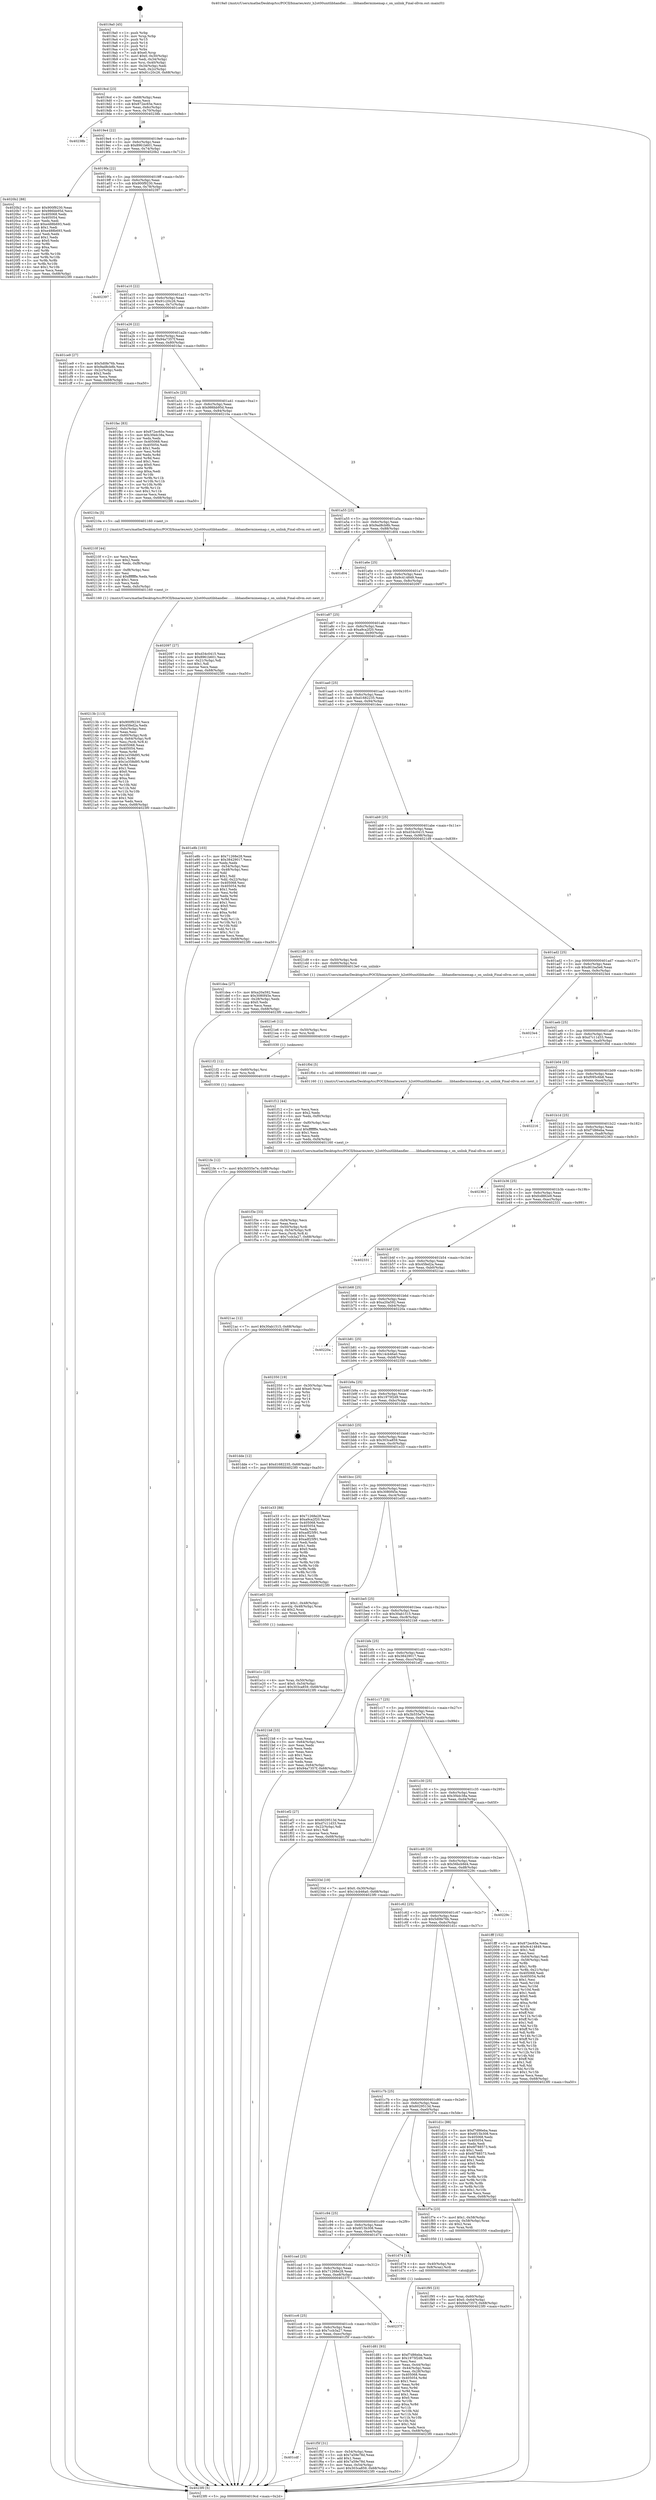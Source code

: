 digraph "0x4019a0" {
  label = "0x4019a0 (/mnt/c/Users/mathe/Desktop/tcc/POCII/binaries/extr_h2ot00unitlibhandler........libhandlermimemap.c_on_unlink_Final-ollvm.out::main(0))"
  labelloc = "t"
  node[shape=record]

  Entry [label="",width=0.3,height=0.3,shape=circle,fillcolor=black,style=filled]
  "0x4019cd" [label="{
     0x4019cd [23]\l
     | [instrs]\l
     &nbsp;&nbsp;0x4019cd \<+3\>: mov -0x68(%rbp),%eax\l
     &nbsp;&nbsp;0x4019d0 \<+2\>: mov %eax,%ecx\l
     &nbsp;&nbsp;0x4019d2 \<+6\>: sub $0x872ec65e,%ecx\l
     &nbsp;&nbsp;0x4019d8 \<+3\>: mov %eax,-0x6c(%rbp)\l
     &nbsp;&nbsp;0x4019db \<+3\>: mov %ecx,-0x70(%rbp)\l
     &nbsp;&nbsp;0x4019de \<+6\>: je 000000000040238b \<main+0x9eb\>\l
  }"]
  "0x40238b" [label="{
     0x40238b\l
  }", style=dashed]
  "0x4019e4" [label="{
     0x4019e4 [22]\l
     | [instrs]\l
     &nbsp;&nbsp;0x4019e4 \<+5\>: jmp 00000000004019e9 \<main+0x49\>\l
     &nbsp;&nbsp;0x4019e9 \<+3\>: mov -0x6c(%rbp),%eax\l
     &nbsp;&nbsp;0x4019ec \<+5\>: sub $0x8961b601,%eax\l
     &nbsp;&nbsp;0x4019f1 \<+3\>: mov %eax,-0x74(%rbp)\l
     &nbsp;&nbsp;0x4019f4 \<+6\>: je 00000000004020b2 \<main+0x712\>\l
  }"]
  Exit [label="",width=0.3,height=0.3,shape=circle,fillcolor=black,style=filled,peripheries=2]
  "0x4020b2" [label="{
     0x4020b2 [88]\l
     | [instrs]\l
     &nbsp;&nbsp;0x4020b2 \<+5\>: mov $0x900f9230,%eax\l
     &nbsp;&nbsp;0x4020b7 \<+5\>: mov $0x986bb95d,%ecx\l
     &nbsp;&nbsp;0x4020bc \<+7\>: mov 0x405068,%edx\l
     &nbsp;&nbsp;0x4020c3 \<+7\>: mov 0x405054,%esi\l
     &nbsp;&nbsp;0x4020ca \<+2\>: mov %edx,%edi\l
     &nbsp;&nbsp;0x4020cc \<+6\>: add $0xe488b693,%edi\l
     &nbsp;&nbsp;0x4020d2 \<+3\>: sub $0x1,%edi\l
     &nbsp;&nbsp;0x4020d5 \<+6\>: sub $0xe488b693,%edi\l
     &nbsp;&nbsp;0x4020db \<+3\>: imul %edi,%edx\l
     &nbsp;&nbsp;0x4020de \<+3\>: and $0x1,%edx\l
     &nbsp;&nbsp;0x4020e1 \<+3\>: cmp $0x0,%edx\l
     &nbsp;&nbsp;0x4020e4 \<+4\>: sete %r8b\l
     &nbsp;&nbsp;0x4020e8 \<+3\>: cmp $0xa,%esi\l
     &nbsp;&nbsp;0x4020eb \<+4\>: setl %r9b\l
     &nbsp;&nbsp;0x4020ef \<+3\>: mov %r8b,%r10b\l
     &nbsp;&nbsp;0x4020f2 \<+3\>: and %r9b,%r10b\l
     &nbsp;&nbsp;0x4020f5 \<+3\>: xor %r9b,%r8b\l
     &nbsp;&nbsp;0x4020f8 \<+3\>: or %r8b,%r10b\l
     &nbsp;&nbsp;0x4020fb \<+4\>: test $0x1,%r10b\l
     &nbsp;&nbsp;0x4020ff \<+3\>: cmovne %ecx,%eax\l
     &nbsp;&nbsp;0x402102 \<+3\>: mov %eax,-0x68(%rbp)\l
     &nbsp;&nbsp;0x402105 \<+5\>: jmp 00000000004023f0 \<main+0xa50\>\l
  }"]
  "0x4019fa" [label="{
     0x4019fa [22]\l
     | [instrs]\l
     &nbsp;&nbsp;0x4019fa \<+5\>: jmp 00000000004019ff \<main+0x5f\>\l
     &nbsp;&nbsp;0x4019ff \<+3\>: mov -0x6c(%rbp),%eax\l
     &nbsp;&nbsp;0x401a02 \<+5\>: sub $0x900f9230,%eax\l
     &nbsp;&nbsp;0x401a07 \<+3\>: mov %eax,-0x78(%rbp)\l
     &nbsp;&nbsp;0x401a0a \<+6\>: je 0000000000402397 \<main+0x9f7\>\l
  }"]
  "0x4021fe" [label="{
     0x4021fe [12]\l
     | [instrs]\l
     &nbsp;&nbsp;0x4021fe \<+7\>: movl $0x3b555e7e,-0x68(%rbp)\l
     &nbsp;&nbsp;0x402205 \<+5\>: jmp 00000000004023f0 \<main+0xa50\>\l
  }"]
  "0x402397" [label="{
     0x402397\l
  }", style=dashed]
  "0x401a10" [label="{
     0x401a10 [22]\l
     | [instrs]\l
     &nbsp;&nbsp;0x401a10 \<+5\>: jmp 0000000000401a15 \<main+0x75\>\l
     &nbsp;&nbsp;0x401a15 \<+3\>: mov -0x6c(%rbp),%eax\l
     &nbsp;&nbsp;0x401a18 \<+5\>: sub $0x91c20c26,%eax\l
     &nbsp;&nbsp;0x401a1d \<+3\>: mov %eax,-0x7c(%rbp)\l
     &nbsp;&nbsp;0x401a20 \<+6\>: je 0000000000401ce9 \<main+0x349\>\l
  }"]
  "0x4021f2" [label="{
     0x4021f2 [12]\l
     | [instrs]\l
     &nbsp;&nbsp;0x4021f2 \<+4\>: mov -0x60(%rbp),%rsi\l
     &nbsp;&nbsp;0x4021f6 \<+3\>: mov %rsi,%rdi\l
     &nbsp;&nbsp;0x4021f9 \<+5\>: call 0000000000401030 \<free@plt\>\l
     | [calls]\l
     &nbsp;&nbsp;0x401030 \{1\} (unknown)\l
  }"]
  "0x401ce9" [label="{
     0x401ce9 [27]\l
     | [instrs]\l
     &nbsp;&nbsp;0x401ce9 \<+5\>: mov $0x5d0fe76b,%eax\l
     &nbsp;&nbsp;0x401cee \<+5\>: mov $0x9ad8cb8b,%ecx\l
     &nbsp;&nbsp;0x401cf3 \<+3\>: mov -0x2c(%rbp),%edx\l
     &nbsp;&nbsp;0x401cf6 \<+3\>: cmp $0x2,%edx\l
     &nbsp;&nbsp;0x401cf9 \<+3\>: cmovne %ecx,%eax\l
     &nbsp;&nbsp;0x401cfc \<+3\>: mov %eax,-0x68(%rbp)\l
     &nbsp;&nbsp;0x401cff \<+5\>: jmp 00000000004023f0 \<main+0xa50\>\l
  }"]
  "0x401a26" [label="{
     0x401a26 [22]\l
     | [instrs]\l
     &nbsp;&nbsp;0x401a26 \<+5\>: jmp 0000000000401a2b \<main+0x8b\>\l
     &nbsp;&nbsp;0x401a2b \<+3\>: mov -0x6c(%rbp),%eax\l
     &nbsp;&nbsp;0x401a2e \<+5\>: sub $0x94a7357f,%eax\l
     &nbsp;&nbsp;0x401a33 \<+3\>: mov %eax,-0x80(%rbp)\l
     &nbsp;&nbsp;0x401a36 \<+6\>: je 0000000000401fac \<main+0x60c\>\l
  }"]
  "0x4023f0" [label="{
     0x4023f0 [5]\l
     | [instrs]\l
     &nbsp;&nbsp;0x4023f0 \<+5\>: jmp 00000000004019cd \<main+0x2d\>\l
  }"]
  "0x4019a0" [label="{
     0x4019a0 [45]\l
     | [instrs]\l
     &nbsp;&nbsp;0x4019a0 \<+1\>: push %rbp\l
     &nbsp;&nbsp;0x4019a1 \<+3\>: mov %rsp,%rbp\l
     &nbsp;&nbsp;0x4019a4 \<+2\>: push %r15\l
     &nbsp;&nbsp;0x4019a6 \<+2\>: push %r14\l
     &nbsp;&nbsp;0x4019a8 \<+2\>: push %r12\l
     &nbsp;&nbsp;0x4019aa \<+1\>: push %rbx\l
     &nbsp;&nbsp;0x4019ab \<+7\>: sub $0xe0,%rsp\l
     &nbsp;&nbsp;0x4019b2 \<+7\>: movl $0x0,-0x30(%rbp)\l
     &nbsp;&nbsp;0x4019b9 \<+3\>: mov %edi,-0x34(%rbp)\l
     &nbsp;&nbsp;0x4019bc \<+4\>: mov %rsi,-0x40(%rbp)\l
     &nbsp;&nbsp;0x4019c0 \<+3\>: mov -0x34(%rbp),%edi\l
     &nbsp;&nbsp;0x4019c3 \<+3\>: mov %edi,-0x2c(%rbp)\l
     &nbsp;&nbsp;0x4019c6 \<+7\>: movl $0x91c20c26,-0x68(%rbp)\l
  }"]
  "0x4021e6" [label="{
     0x4021e6 [12]\l
     | [instrs]\l
     &nbsp;&nbsp;0x4021e6 \<+4\>: mov -0x50(%rbp),%rsi\l
     &nbsp;&nbsp;0x4021ea \<+3\>: mov %rsi,%rdi\l
     &nbsp;&nbsp;0x4021ed \<+5\>: call 0000000000401030 \<free@plt\>\l
     | [calls]\l
     &nbsp;&nbsp;0x401030 \{1\} (unknown)\l
  }"]
  "0x401fac" [label="{
     0x401fac [83]\l
     | [instrs]\l
     &nbsp;&nbsp;0x401fac \<+5\>: mov $0x872ec65e,%eax\l
     &nbsp;&nbsp;0x401fb1 \<+5\>: mov $0x3f4dc38a,%ecx\l
     &nbsp;&nbsp;0x401fb6 \<+2\>: xor %edx,%edx\l
     &nbsp;&nbsp;0x401fb8 \<+7\>: mov 0x405068,%esi\l
     &nbsp;&nbsp;0x401fbf \<+7\>: mov 0x405054,%edi\l
     &nbsp;&nbsp;0x401fc6 \<+3\>: sub $0x1,%edx\l
     &nbsp;&nbsp;0x401fc9 \<+3\>: mov %esi,%r8d\l
     &nbsp;&nbsp;0x401fcc \<+3\>: add %edx,%r8d\l
     &nbsp;&nbsp;0x401fcf \<+4\>: imul %r8d,%esi\l
     &nbsp;&nbsp;0x401fd3 \<+3\>: and $0x1,%esi\l
     &nbsp;&nbsp;0x401fd6 \<+3\>: cmp $0x0,%esi\l
     &nbsp;&nbsp;0x401fd9 \<+4\>: sete %r9b\l
     &nbsp;&nbsp;0x401fdd \<+3\>: cmp $0xa,%edi\l
     &nbsp;&nbsp;0x401fe0 \<+4\>: setl %r10b\l
     &nbsp;&nbsp;0x401fe4 \<+3\>: mov %r9b,%r11b\l
     &nbsp;&nbsp;0x401fe7 \<+3\>: and %r10b,%r11b\l
     &nbsp;&nbsp;0x401fea \<+3\>: xor %r10b,%r9b\l
     &nbsp;&nbsp;0x401fed \<+3\>: or %r9b,%r11b\l
     &nbsp;&nbsp;0x401ff0 \<+4\>: test $0x1,%r11b\l
     &nbsp;&nbsp;0x401ff4 \<+3\>: cmovne %ecx,%eax\l
     &nbsp;&nbsp;0x401ff7 \<+3\>: mov %eax,-0x68(%rbp)\l
     &nbsp;&nbsp;0x401ffa \<+5\>: jmp 00000000004023f0 \<main+0xa50\>\l
  }"]
  "0x401a3c" [label="{
     0x401a3c [25]\l
     | [instrs]\l
     &nbsp;&nbsp;0x401a3c \<+5\>: jmp 0000000000401a41 \<main+0xa1\>\l
     &nbsp;&nbsp;0x401a41 \<+3\>: mov -0x6c(%rbp),%eax\l
     &nbsp;&nbsp;0x401a44 \<+5\>: sub $0x986bb95d,%eax\l
     &nbsp;&nbsp;0x401a49 \<+6\>: mov %eax,-0x84(%rbp)\l
     &nbsp;&nbsp;0x401a4f \<+6\>: je 000000000040210a \<main+0x76a\>\l
  }"]
  "0x40213b" [label="{
     0x40213b [113]\l
     | [instrs]\l
     &nbsp;&nbsp;0x40213b \<+5\>: mov $0x900f9230,%ecx\l
     &nbsp;&nbsp;0x402140 \<+5\>: mov $0x45fed2a,%edx\l
     &nbsp;&nbsp;0x402145 \<+6\>: mov -0xfc(%rbp),%esi\l
     &nbsp;&nbsp;0x40214b \<+3\>: imul %eax,%esi\l
     &nbsp;&nbsp;0x40214e \<+4\>: mov -0x60(%rbp),%rdi\l
     &nbsp;&nbsp;0x402152 \<+4\>: movslq -0x64(%rbp),%r8\l
     &nbsp;&nbsp;0x402156 \<+4\>: mov %esi,(%rdi,%r8,4)\l
     &nbsp;&nbsp;0x40215a \<+7\>: mov 0x405068,%eax\l
     &nbsp;&nbsp;0x402161 \<+7\>: mov 0x405054,%esi\l
     &nbsp;&nbsp;0x402168 \<+3\>: mov %eax,%r9d\l
     &nbsp;&nbsp;0x40216b \<+7\>: add $0x1e358d95,%r9d\l
     &nbsp;&nbsp;0x402172 \<+4\>: sub $0x1,%r9d\l
     &nbsp;&nbsp;0x402176 \<+7\>: sub $0x1e358d95,%r9d\l
     &nbsp;&nbsp;0x40217d \<+4\>: imul %r9d,%eax\l
     &nbsp;&nbsp;0x402181 \<+3\>: and $0x1,%eax\l
     &nbsp;&nbsp;0x402184 \<+3\>: cmp $0x0,%eax\l
     &nbsp;&nbsp;0x402187 \<+4\>: sete %r10b\l
     &nbsp;&nbsp;0x40218b \<+3\>: cmp $0xa,%esi\l
     &nbsp;&nbsp;0x40218e \<+4\>: setl %r11b\l
     &nbsp;&nbsp;0x402192 \<+3\>: mov %r10b,%bl\l
     &nbsp;&nbsp;0x402195 \<+3\>: and %r11b,%bl\l
     &nbsp;&nbsp;0x402198 \<+3\>: xor %r11b,%r10b\l
     &nbsp;&nbsp;0x40219b \<+3\>: or %r10b,%bl\l
     &nbsp;&nbsp;0x40219e \<+3\>: test $0x1,%bl\l
     &nbsp;&nbsp;0x4021a1 \<+3\>: cmovne %edx,%ecx\l
     &nbsp;&nbsp;0x4021a4 \<+3\>: mov %ecx,-0x68(%rbp)\l
     &nbsp;&nbsp;0x4021a7 \<+5\>: jmp 00000000004023f0 \<main+0xa50\>\l
  }"]
  "0x40210a" [label="{
     0x40210a [5]\l
     | [instrs]\l
     &nbsp;&nbsp;0x40210a \<+5\>: call 0000000000401160 \<next_i\>\l
     | [calls]\l
     &nbsp;&nbsp;0x401160 \{1\} (/mnt/c/Users/mathe/Desktop/tcc/POCII/binaries/extr_h2ot00unitlibhandler........libhandlermimemap.c_on_unlink_Final-ollvm.out::next_i)\l
  }"]
  "0x401a55" [label="{
     0x401a55 [25]\l
     | [instrs]\l
     &nbsp;&nbsp;0x401a55 \<+5\>: jmp 0000000000401a5a \<main+0xba\>\l
     &nbsp;&nbsp;0x401a5a \<+3\>: mov -0x6c(%rbp),%eax\l
     &nbsp;&nbsp;0x401a5d \<+5\>: sub $0x9ad8cb8b,%eax\l
     &nbsp;&nbsp;0x401a62 \<+6\>: mov %eax,-0x88(%rbp)\l
     &nbsp;&nbsp;0x401a68 \<+6\>: je 0000000000401d04 \<main+0x364\>\l
  }"]
  "0x40210f" [label="{
     0x40210f [44]\l
     | [instrs]\l
     &nbsp;&nbsp;0x40210f \<+2\>: xor %ecx,%ecx\l
     &nbsp;&nbsp;0x402111 \<+5\>: mov $0x2,%edx\l
     &nbsp;&nbsp;0x402116 \<+6\>: mov %edx,-0xf8(%rbp)\l
     &nbsp;&nbsp;0x40211c \<+1\>: cltd\l
     &nbsp;&nbsp;0x40211d \<+6\>: mov -0xf8(%rbp),%esi\l
     &nbsp;&nbsp;0x402123 \<+2\>: idiv %esi\l
     &nbsp;&nbsp;0x402125 \<+6\>: imul $0xfffffffe,%edx,%edx\l
     &nbsp;&nbsp;0x40212b \<+3\>: sub $0x1,%ecx\l
     &nbsp;&nbsp;0x40212e \<+2\>: sub %ecx,%edx\l
     &nbsp;&nbsp;0x402130 \<+6\>: mov %edx,-0xfc(%rbp)\l
     &nbsp;&nbsp;0x402136 \<+5\>: call 0000000000401160 \<next_i\>\l
     | [calls]\l
     &nbsp;&nbsp;0x401160 \{1\} (/mnt/c/Users/mathe/Desktop/tcc/POCII/binaries/extr_h2ot00unitlibhandler........libhandlermimemap.c_on_unlink_Final-ollvm.out::next_i)\l
  }"]
  "0x401d04" [label="{
     0x401d04\l
  }", style=dashed]
  "0x401a6e" [label="{
     0x401a6e [25]\l
     | [instrs]\l
     &nbsp;&nbsp;0x401a6e \<+5\>: jmp 0000000000401a73 \<main+0xd3\>\l
     &nbsp;&nbsp;0x401a73 \<+3\>: mov -0x6c(%rbp),%eax\l
     &nbsp;&nbsp;0x401a76 \<+5\>: sub $0x9c414849,%eax\l
     &nbsp;&nbsp;0x401a7b \<+6\>: mov %eax,-0x8c(%rbp)\l
     &nbsp;&nbsp;0x401a81 \<+6\>: je 0000000000402097 \<main+0x6f7\>\l
  }"]
  "0x401f95" [label="{
     0x401f95 [23]\l
     | [instrs]\l
     &nbsp;&nbsp;0x401f95 \<+4\>: mov %rax,-0x60(%rbp)\l
     &nbsp;&nbsp;0x401f99 \<+7\>: movl $0x0,-0x64(%rbp)\l
     &nbsp;&nbsp;0x401fa0 \<+7\>: movl $0x94a7357f,-0x68(%rbp)\l
     &nbsp;&nbsp;0x401fa7 \<+5\>: jmp 00000000004023f0 \<main+0xa50\>\l
  }"]
  "0x402097" [label="{
     0x402097 [27]\l
     | [instrs]\l
     &nbsp;&nbsp;0x402097 \<+5\>: mov $0xd34c0415,%eax\l
     &nbsp;&nbsp;0x40209c \<+5\>: mov $0x8961b601,%ecx\l
     &nbsp;&nbsp;0x4020a1 \<+3\>: mov -0x21(%rbp),%dl\l
     &nbsp;&nbsp;0x4020a4 \<+3\>: test $0x1,%dl\l
     &nbsp;&nbsp;0x4020a7 \<+3\>: cmovne %ecx,%eax\l
     &nbsp;&nbsp;0x4020aa \<+3\>: mov %eax,-0x68(%rbp)\l
     &nbsp;&nbsp;0x4020ad \<+5\>: jmp 00000000004023f0 \<main+0xa50\>\l
  }"]
  "0x401a87" [label="{
     0x401a87 [25]\l
     | [instrs]\l
     &nbsp;&nbsp;0x401a87 \<+5\>: jmp 0000000000401a8c \<main+0xec\>\l
     &nbsp;&nbsp;0x401a8c \<+3\>: mov -0x6c(%rbp),%eax\l
     &nbsp;&nbsp;0x401a8f \<+5\>: sub $0xa9ca2f20,%eax\l
     &nbsp;&nbsp;0x401a94 \<+6\>: mov %eax,-0x90(%rbp)\l
     &nbsp;&nbsp;0x401a9a \<+6\>: je 0000000000401e8b \<main+0x4eb\>\l
  }"]
  "0x401cdf" [label="{
     0x401cdf\l
  }", style=dashed]
  "0x401e8b" [label="{
     0x401e8b [103]\l
     | [instrs]\l
     &nbsp;&nbsp;0x401e8b \<+5\>: mov $0x71268e28,%eax\l
     &nbsp;&nbsp;0x401e90 \<+5\>: mov $0x38429017,%ecx\l
     &nbsp;&nbsp;0x401e95 \<+2\>: xor %edx,%edx\l
     &nbsp;&nbsp;0x401e97 \<+3\>: mov -0x54(%rbp),%esi\l
     &nbsp;&nbsp;0x401e9a \<+3\>: cmp -0x48(%rbp),%esi\l
     &nbsp;&nbsp;0x401e9d \<+4\>: setl %dil\l
     &nbsp;&nbsp;0x401ea1 \<+4\>: and $0x1,%dil\l
     &nbsp;&nbsp;0x401ea5 \<+4\>: mov %dil,-0x22(%rbp)\l
     &nbsp;&nbsp;0x401ea9 \<+7\>: mov 0x405068,%esi\l
     &nbsp;&nbsp;0x401eb0 \<+8\>: mov 0x405054,%r8d\l
     &nbsp;&nbsp;0x401eb8 \<+3\>: sub $0x1,%edx\l
     &nbsp;&nbsp;0x401ebb \<+3\>: mov %esi,%r9d\l
     &nbsp;&nbsp;0x401ebe \<+3\>: add %edx,%r9d\l
     &nbsp;&nbsp;0x401ec1 \<+4\>: imul %r9d,%esi\l
     &nbsp;&nbsp;0x401ec5 \<+3\>: and $0x1,%esi\l
     &nbsp;&nbsp;0x401ec8 \<+3\>: cmp $0x0,%esi\l
     &nbsp;&nbsp;0x401ecb \<+4\>: sete %dil\l
     &nbsp;&nbsp;0x401ecf \<+4\>: cmp $0xa,%r8d\l
     &nbsp;&nbsp;0x401ed3 \<+4\>: setl %r10b\l
     &nbsp;&nbsp;0x401ed7 \<+3\>: mov %dil,%r11b\l
     &nbsp;&nbsp;0x401eda \<+3\>: and %r10b,%r11b\l
     &nbsp;&nbsp;0x401edd \<+3\>: xor %r10b,%dil\l
     &nbsp;&nbsp;0x401ee0 \<+3\>: or %dil,%r11b\l
     &nbsp;&nbsp;0x401ee3 \<+4\>: test $0x1,%r11b\l
     &nbsp;&nbsp;0x401ee7 \<+3\>: cmovne %ecx,%eax\l
     &nbsp;&nbsp;0x401eea \<+3\>: mov %eax,-0x68(%rbp)\l
     &nbsp;&nbsp;0x401eed \<+5\>: jmp 00000000004023f0 \<main+0xa50\>\l
  }"]
  "0x401aa0" [label="{
     0x401aa0 [25]\l
     | [instrs]\l
     &nbsp;&nbsp;0x401aa0 \<+5\>: jmp 0000000000401aa5 \<main+0x105\>\l
     &nbsp;&nbsp;0x401aa5 \<+3\>: mov -0x6c(%rbp),%eax\l
     &nbsp;&nbsp;0x401aa8 \<+5\>: sub $0xd1682235,%eax\l
     &nbsp;&nbsp;0x401aad \<+6\>: mov %eax,-0x94(%rbp)\l
     &nbsp;&nbsp;0x401ab3 \<+6\>: je 0000000000401dea \<main+0x44a\>\l
  }"]
  "0x401f5f" [label="{
     0x401f5f [31]\l
     | [instrs]\l
     &nbsp;&nbsp;0x401f5f \<+3\>: mov -0x54(%rbp),%eax\l
     &nbsp;&nbsp;0x401f62 \<+5\>: sub $0x7a59e78d,%eax\l
     &nbsp;&nbsp;0x401f67 \<+3\>: add $0x1,%eax\l
     &nbsp;&nbsp;0x401f6a \<+5\>: add $0x7a59e78d,%eax\l
     &nbsp;&nbsp;0x401f6f \<+3\>: mov %eax,-0x54(%rbp)\l
     &nbsp;&nbsp;0x401f72 \<+7\>: movl $0x303ca859,-0x68(%rbp)\l
     &nbsp;&nbsp;0x401f79 \<+5\>: jmp 00000000004023f0 \<main+0xa50\>\l
  }"]
  "0x401dea" [label="{
     0x401dea [27]\l
     | [instrs]\l
     &nbsp;&nbsp;0x401dea \<+5\>: mov $0xa20a592,%eax\l
     &nbsp;&nbsp;0x401def \<+5\>: mov $0x3080f45e,%ecx\l
     &nbsp;&nbsp;0x401df4 \<+3\>: mov -0x28(%rbp),%edx\l
     &nbsp;&nbsp;0x401df7 \<+3\>: cmp $0x0,%edx\l
     &nbsp;&nbsp;0x401dfa \<+3\>: cmove %ecx,%eax\l
     &nbsp;&nbsp;0x401dfd \<+3\>: mov %eax,-0x68(%rbp)\l
     &nbsp;&nbsp;0x401e00 \<+5\>: jmp 00000000004023f0 \<main+0xa50\>\l
  }"]
  "0x401ab9" [label="{
     0x401ab9 [25]\l
     | [instrs]\l
     &nbsp;&nbsp;0x401ab9 \<+5\>: jmp 0000000000401abe \<main+0x11e\>\l
     &nbsp;&nbsp;0x401abe \<+3\>: mov -0x6c(%rbp),%eax\l
     &nbsp;&nbsp;0x401ac1 \<+5\>: sub $0xd34c0415,%eax\l
     &nbsp;&nbsp;0x401ac6 \<+6\>: mov %eax,-0x98(%rbp)\l
     &nbsp;&nbsp;0x401acc \<+6\>: je 00000000004021d9 \<main+0x839\>\l
  }"]
  "0x401cc6" [label="{
     0x401cc6 [25]\l
     | [instrs]\l
     &nbsp;&nbsp;0x401cc6 \<+5\>: jmp 0000000000401ccb \<main+0x32b\>\l
     &nbsp;&nbsp;0x401ccb \<+3\>: mov -0x6c(%rbp),%eax\l
     &nbsp;&nbsp;0x401cce \<+5\>: sub $0x7ccb3a27,%eax\l
     &nbsp;&nbsp;0x401cd3 \<+6\>: mov %eax,-0xec(%rbp)\l
     &nbsp;&nbsp;0x401cd9 \<+6\>: je 0000000000401f5f \<main+0x5bf\>\l
  }"]
  "0x4021d9" [label="{
     0x4021d9 [13]\l
     | [instrs]\l
     &nbsp;&nbsp;0x4021d9 \<+4\>: mov -0x50(%rbp),%rdi\l
     &nbsp;&nbsp;0x4021dd \<+4\>: mov -0x60(%rbp),%rsi\l
     &nbsp;&nbsp;0x4021e1 \<+5\>: call 00000000004013e0 \<on_unlink\>\l
     | [calls]\l
     &nbsp;&nbsp;0x4013e0 \{1\} (/mnt/c/Users/mathe/Desktop/tcc/POCII/binaries/extr_h2ot00unitlibhandler........libhandlermimemap.c_on_unlink_Final-ollvm.out::on_unlink)\l
  }"]
  "0x401ad2" [label="{
     0x401ad2 [25]\l
     | [instrs]\l
     &nbsp;&nbsp;0x401ad2 \<+5\>: jmp 0000000000401ad7 \<main+0x137\>\l
     &nbsp;&nbsp;0x401ad7 \<+3\>: mov -0x6c(%rbp),%eax\l
     &nbsp;&nbsp;0x401ada \<+5\>: sub $0xd61ba5e6,%eax\l
     &nbsp;&nbsp;0x401adf \<+6\>: mov %eax,-0x9c(%rbp)\l
     &nbsp;&nbsp;0x401ae5 \<+6\>: je 00000000004023e4 \<main+0xa44\>\l
  }"]
  "0x40237f" [label="{
     0x40237f\l
  }", style=dashed]
  "0x4023e4" [label="{
     0x4023e4\l
  }", style=dashed]
  "0x401aeb" [label="{
     0x401aeb [25]\l
     | [instrs]\l
     &nbsp;&nbsp;0x401aeb \<+5\>: jmp 0000000000401af0 \<main+0x150\>\l
     &nbsp;&nbsp;0x401af0 \<+3\>: mov -0x6c(%rbp),%eax\l
     &nbsp;&nbsp;0x401af3 \<+5\>: sub $0xd7c11d33,%eax\l
     &nbsp;&nbsp;0x401af8 \<+6\>: mov %eax,-0xa0(%rbp)\l
     &nbsp;&nbsp;0x401afe \<+6\>: je 0000000000401f0d \<main+0x56d\>\l
  }"]
  "0x401f3e" [label="{
     0x401f3e [33]\l
     | [instrs]\l
     &nbsp;&nbsp;0x401f3e \<+6\>: mov -0xf4(%rbp),%ecx\l
     &nbsp;&nbsp;0x401f44 \<+3\>: imul %eax,%ecx\l
     &nbsp;&nbsp;0x401f47 \<+4\>: mov -0x50(%rbp),%rdi\l
     &nbsp;&nbsp;0x401f4b \<+4\>: movslq -0x54(%rbp),%r8\l
     &nbsp;&nbsp;0x401f4f \<+4\>: mov %ecx,(%rdi,%r8,4)\l
     &nbsp;&nbsp;0x401f53 \<+7\>: movl $0x7ccb3a27,-0x68(%rbp)\l
     &nbsp;&nbsp;0x401f5a \<+5\>: jmp 00000000004023f0 \<main+0xa50\>\l
  }"]
  "0x401f0d" [label="{
     0x401f0d [5]\l
     | [instrs]\l
     &nbsp;&nbsp;0x401f0d \<+5\>: call 0000000000401160 \<next_i\>\l
     | [calls]\l
     &nbsp;&nbsp;0x401160 \{1\} (/mnt/c/Users/mathe/Desktop/tcc/POCII/binaries/extr_h2ot00unitlibhandler........libhandlermimemap.c_on_unlink_Final-ollvm.out::next_i)\l
  }"]
  "0x401b04" [label="{
     0x401b04 [25]\l
     | [instrs]\l
     &nbsp;&nbsp;0x401b04 \<+5\>: jmp 0000000000401b09 \<main+0x169\>\l
     &nbsp;&nbsp;0x401b09 \<+3\>: mov -0x6c(%rbp),%eax\l
     &nbsp;&nbsp;0x401b0c \<+5\>: sub $0xf095c6b8,%eax\l
     &nbsp;&nbsp;0x401b11 \<+6\>: mov %eax,-0xa4(%rbp)\l
     &nbsp;&nbsp;0x401b17 \<+6\>: je 0000000000402216 \<main+0x876\>\l
  }"]
  "0x401f12" [label="{
     0x401f12 [44]\l
     | [instrs]\l
     &nbsp;&nbsp;0x401f12 \<+2\>: xor %ecx,%ecx\l
     &nbsp;&nbsp;0x401f14 \<+5\>: mov $0x2,%edx\l
     &nbsp;&nbsp;0x401f19 \<+6\>: mov %edx,-0xf0(%rbp)\l
     &nbsp;&nbsp;0x401f1f \<+1\>: cltd\l
     &nbsp;&nbsp;0x401f20 \<+6\>: mov -0xf0(%rbp),%esi\l
     &nbsp;&nbsp;0x401f26 \<+2\>: idiv %esi\l
     &nbsp;&nbsp;0x401f28 \<+6\>: imul $0xfffffffe,%edx,%edx\l
     &nbsp;&nbsp;0x401f2e \<+3\>: sub $0x1,%ecx\l
     &nbsp;&nbsp;0x401f31 \<+2\>: sub %ecx,%edx\l
     &nbsp;&nbsp;0x401f33 \<+6\>: mov %edx,-0xf4(%rbp)\l
     &nbsp;&nbsp;0x401f39 \<+5\>: call 0000000000401160 \<next_i\>\l
     | [calls]\l
     &nbsp;&nbsp;0x401160 \{1\} (/mnt/c/Users/mathe/Desktop/tcc/POCII/binaries/extr_h2ot00unitlibhandler........libhandlermimemap.c_on_unlink_Final-ollvm.out::next_i)\l
  }"]
  "0x402216" [label="{
     0x402216\l
  }", style=dashed]
  "0x401b1d" [label="{
     0x401b1d [25]\l
     | [instrs]\l
     &nbsp;&nbsp;0x401b1d \<+5\>: jmp 0000000000401b22 \<main+0x182\>\l
     &nbsp;&nbsp;0x401b22 \<+3\>: mov -0x6c(%rbp),%eax\l
     &nbsp;&nbsp;0x401b25 \<+5\>: sub $0xf7d86eba,%eax\l
     &nbsp;&nbsp;0x401b2a \<+6\>: mov %eax,-0xa8(%rbp)\l
     &nbsp;&nbsp;0x401b30 \<+6\>: je 0000000000402363 \<main+0x9c3\>\l
  }"]
  "0x401e1c" [label="{
     0x401e1c [23]\l
     | [instrs]\l
     &nbsp;&nbsp;0x401e1c \<+4\>: mov %rax,-0x50(%rbp)\l
     &nbsp;&nbsp;0x401e20 \<+7\>: movl $0x0,-0x54(%rbp)\l
     &nbsp;&nbsp;0x401e27 \<+7\>: movl $0x303ca859,-0x68(%rbp)\l
     &nbsp;&nbsp;0x401e2e \<+5\>: jmp 00000000004023f0 \<main+0xa50\>\l
  }"]
  "0x402363" [label="{
     0x402363\l
  }", style=dashed]
  "0x401b36" [label="{
     0x401b36 [25]\l
     | [instrs]\l
     &nbsp;&nbsp;0x401b36 \<+5\>: jmp 0000000000401b3b \<main+0x19b\>\l
     &nbsp;&nbsp;0x401b3b \<+3\>: mov -0x6c(%rbp),%eax\l
     &nbsp;&nbsp;0x401b3e \<+5\>: sub $0xfcd882e9,%eax\l
     &nbsp;&nbsp;0x401b43 \<+6\>: mov %eax,-0xac(%rbp)\l
     &nbsp;&nbsp;0x401b49 \<+6\>: je 0000000000402331 \<main+0x991\>\l
  }"]
  "0x401d81" [label="{
     0x401d81 [93]\l
     | [instrs]\l
     &nbsp;&nbsp;0x401d81 \<+5\>: mov $0xf7d86eba,%ecx\l
     &nbsp;&nbsp;0x401d86 \<+5\>: mov $0x1975f2d9,%edx\l
     &nbsp;&nbsp;0x401d8b \<+2\>: xor %esi,%esi\l
     &nbsp;&nbsp;0x401d8d \<+3\>: mov %eax,-0x44(%rbp)\l
     &nbsp;&nbsp;0x401d90 \<+3\>: mov -0x44(%rbp),%eax\l
     &nbsp;&nbsp;0x401d93 \<+3\>: mov %eax,-0x28(%rbp)\l
     &nbsp;&nbsp;0x401d96 \<+7\>: mov 0x405068,%eax\l
     &nbsp;&nbsp;0x401d9d \<+8\>: mov 0x405054,%r8d\l
     &nbsp;&nbsp;0x401da5 \<+3\>: sub $0x1,%esi\l
     &nbsp;&nbsp;0x401da8 \<+3\>: mov %eax,%r9d\l
     &nbsp;&nbsp;0x401dab \<+3\>: add %esi,%r9d\l
     &nbsp;&nbsp;0x401dae \<+4\>: imul %r9d,%eax\l
     &nbsp;&nbsp;0x401db2 \<+3\>: and $0x1,%eax\l
     &nbsp;&nbsp;0x401db5 \<+3\>: cmp $0x0,%eax\l
     &nbsp;&nbsp;0x401db8 \<+4\>: sete %r10b\l
     &nbsp;&nbsp;0x401dbc \<+4\>: cmp $0xa,%r8d\l
     &nbsp;&nbsp;0x401dc0 \<+4\>: setl %r11b\l
     &nbsp;&nbsp;0x401dc4 \<+3\>: mov %r10b,%bl\l
     &nbsp;&nbsp;0x401dc7 \<+3\>: and %r11b,%bl\l
     &nbsp;&nbsp;0x401dca \<+3\>: xor %r11b,%r10b\l
     &nbsp;&nbsp;0x401dcd \<+3\>: or %r10b,%bl\l
     &nbsp;&nbsp;0x401dd0 \<+3\>: test $0x1,%bl\l
     &nbsp;&nbsp;0x401dd3 \<+3\>: cmovne %edx,%ecx\l
     &nbsp;&nbsp;0x401dd6 \<+3\>: mov %ecx,-0x68(%rbp)\l
     &nbsp;&nbsp;0x401dd9 \<+5\>: jmp 00000000004023f0 \<main+0xa50\>\l
  }"]
  "0x402331" [label="{
     0x402331\l
  }", style=dashed]
  "0x401b4f" [label="{
     0x401b4f [25]\l
     | [instrs]\l
     &nbsp;&nbsp;0x401b4f \<+5\>: jmp 0000000000401b54 \<main+0x1b4\>\l
     &nbsp;&nbsp;0x401b54 \<+3\>: mov -0x6c(%rbp),%eax\l
     &nbsp;&nbsp;0x401b57 \<+5\>: sub $0x45fed2a,%eax\l
     &nbsp;&nbsp;0x401b5c \<+6\>: mov %eax,-0xb0(%rbp)\l
     &nbsp;&nbsp;0x401b62 \<+6\>: je 00000000004021ac \<main+0x80c\>\l
  }"]
  "0x401cad" [label="{
     0x401cad [25]\l
     | [instrs]\l
     &nbsp;&nbsp;0x401cad \<+5\>: jmp 0000000000401cb2 \<main+0x312\>\l
     &nbsp;&nbsp;0x401cb2 \<+3\>: mov -0x6c(%rbp),%eax\l
     &nbsp;&nbsp;0x401cb5 \<+5\>: sub $0x71268e28,%eax\l
     &nbsp;&nbsp;0x401cba \<+6\>: mov %eax,-0xe8(%rbp)\l
     &nbsp;&nbsp;0x401cc0 \<+6\>: je 000000000040237f \<main+0x9df\>\l
  }"]
  "0x4021ac" [label="{
     0x4021ac [12]\l
     | [instrs]\l
     &nbsp;&nbsp;0x4021ac \<+7\>: movl $0x30ab1515,-0x68(%rbp)\l
     &nbsp;&nbsp;0x4021b3 \<+5\>: jmp 00000000004023f0 \<main+0xa50\>\l
  }"]
  "0x401b68" [label="{
     0x401b68 [25]\l
     | [instrs]\l
     &nbsp;&nbsp;0x401b68 \<+5\>: jmp 0000000000401b6d \<main+0x1cd\>\l
     &nbsp;&nbsp;0x401b6d \<+3\>: mov -0x6c(%rbp),%eax\l
     &nbsp;&nbsp;0x401b70 \<+5\>: sub $0xa20a592,%eax\l
     &nbsp;&nbsp;0x401b75 \<+6\>: mov %eax,-0xb4(%rbp)\l
     &nbsp;&nbsp;0x401b7b \<+6\>: je 000000000040220a \<main+0x86a\>\l
  }"]
  "0x401d74" [label="{
     0x401d74 [13]\l
     | [instrs]\l
     &nbsp;&nbsp;0x401d74 \<+4\>: mov -0x40(%rbp),%rax\l
     &nbsp;&nbsp;0x401d78 \<+4\>: mov 0x8(%rax),%rdi\l
     &nbsp;&nbsp;0x401d7c \<+5\>: call 0000000000401060 \<atoi@plt\>\l
     | [calls]\l
     &nbsp;&nbsp;0x401060 \{1\} (unknown)\l
  }"]
  "0x40220a" [label="{
     0x40220a\l
  }", style=dashed]
  "0x401b81" [label="{
     0x401b81 [25]\l
     | [instrs]\l
     &nbsp;&nbsp;0x401b81 \<+5\>: jmp 0000000000401b86 \<main+0x1e6\>\l
     &nbsp;&nbsp;0x401b86 \<+3\>: mov -0x6c(%rbp),%eax\l
     &nbsp;&nbsp;0x401b89 \<+5\>: sub $0x14cb46a0,%eax\l
     &nbsp;&nbsp;0x401b8e \<+6\>: mov %eax,-0xb8(%rbp)\l
     &nbsp;&nbsp;0x401b94 \<+6\>: je 0000000000402350 \<main+0x9b0\>\l
  }"]
  "0x401c94" [label="{
     0x401c94 [25]\l
     | [instrs]\l
     &nbsp;&nbsp;0x401c94 \<+5\>: jmp 0000000000401c99 \<main+0x2f9\>\l
     &nbsp;&nbsp;0x401c99 \<+3\>: mov -0x6c(%rbp),%eax\l
     &nbsp;&nbsp;0x401c9c \<+5\>: sub $0x6f15b308,%eax\l
     &nbsp;&nbsp;0x401ca1 \<+6\>: mov %eax,-0xe4(%rbp)\l
     &nbsp;&nbsp;0x401ca7 \<+6\>: je 0000000000401d74 \<main+0x3d4\>\l
  }"]
  "0x402350" [label="{
     0x402350 [19]\l
     | [instrs]\l
     &nbsp;&nbsp;0x402350 \<+3\>: mov -0x30(%rbp),%eax\l
     &nbsp;&nbsp;0x402353 \<+7\>: add $0xe0,%rsp\l
     &nbsp;&nbsp;0x40235a \<+1\>: pop %rbx\l
     &nbsp;&nbsp;0x40235b \<+2\>: pop %r12\l
     &nbsp;&nbsp;0x40235d \<+2\>: pop %r14\l
     &nbsp;&nbsp;0x40235f \<+2\>: pop %r15\l
     &nbsp;&nbsp;0x402361 \<+1\>: pop %rbp\l
     &nbsp;&nbsp;0x402362 \<+1\>: ret\l
  }"]
  "0x401b9a" [label="{
     0x401b9a [25]\l
     | [instrs]\l
     &nbsp;&nbsp;0x401b9a \<+5\>: jmp 0000000000401b9f \<main+0x1ff\>\l
     &nbsp;&nbsp;0x401b9f \<+3\>: mov -0x6c(%rbp),%eax\l
     &nbsp;&nbsp;0x401ba2 \<+5\>: sub $0x1975f2d9,%eax\l
     &nbsp;&nbsp;0x401ba7 \<+6\>: mov %eax,-0xbc(%rbp)\l
     &nbsp;&nbsp;0x401bad \<+6\>: je 0000000000401dde \<main+0x43e\>\l
  }"]
  "0x401f7e" [label="{
     0x401f7e [23]\l
     | [instrs]\l
     &nbsp;&nbsp;0x401f7e \<+7\>: movl $0x1,-0x58(%rbp)\l
     &nbsp;&nbsp;0x401f85 \<+4\>: movslq -0x58(%rbp),%rax\l
     &nbsp;&nbsp;0x401f89 \<+4\>: shl $0x2,%rax\l
     &nbsp;&nbsp;0x401f8d \<+3\>: mov %rax,%rdi\l
     &nbsp;&nbsp;0x401f90 \<+5\>: call 0000000000401050 \<malloc@plt\>\l
     | [calls]\l
     &nbsp;&nbsp;0x401050 \{1\} (unknown)\l
  }"]
  "0x401dde" [label="{
     0x401dde [12]\l
     | [instrs]\l
     &nbsp;&nbsp;0x401dde \<+7\>: movl $0xd1682235,-0x68(%rbp)\l
     &nbsp;&nbsp;0x401de5 \<+5\>: jmp 00000000004023f0 \<main+0xa50\>\l
  }"]
  "0x401bb3" [label="{
     0x401bb3 [25]\l
     | [instrs]\l
     &nbsp;&nbsp;0x401bb3 \<+5\>: jmp 0000000000401bb8 \<main+0x218\>\l
     &nbsp;&nbsp;0x401bb8 \<+3\>: mov -0x6c(%rbp),%eax\l
     &nbsp;&nbsp;0x401bbb \<+5\>: sub $0x303ca859,%eax\l
     &nbsp;&nbsp;0x401bc0 \<+6\>: mov %eax,-0xc0(%rbp)\l
     &nbsp;&nbsp;0x401bc6 \<+6\>: je 0000000000401e33 \<main+0x493\>\l
  }"]
  "0x401c7b" [label="{
     0x401c7b [25]\l
     | [instrs]\l
     &nbsp;&nbsp;0x401c7b \<+5\>: jmp 0000000000401c80 \<main+0x2e0\>\l
     &nbsp;&nbsp;0x401c80 \<+3\>: mov -0x6c(%rbp),%eax\l
     &nbsp;&nbsp;0x401c83 \<+5\>: sub $0x6029513d,%eax\l
     &nbsp;&nbsp;0x401c88 \<+6\>: mov %eax,-0xe0(%rbp)\l
     &nbsp;&nbsp;0x401c8e \<+6\>: je 0000000000401f7e \<main+0x5de\>\l
  }"]
  "0x401e33" [label="{
     0x401e33 [88]\l
     | [instrs]\l
     &nbsp;&nbsp;0x401e33 \<+5\>: mov $0x71268e28,%eax\l
     &nbsp;&nbsp;0x401e38 \<+5\>: mov $0xa9ca2f20,%ecx\l
     &nbsp;&nbsp;0x401e3d \<+7\>: mov 0x405068,%edx\l
     &nbsp;&nbsp;0x401e44 \<+7\>: mov 0x405054,%esi\l
     &nbsp;&nbsp;0x401e4b \<+2\>: mov %edx,%edi\l
     &nbsp;&nbsp;0x401e4d \<+6\>: add $0xadf25f91,%edi\l
     &nbsp;&nbsp;0x401e53 \<+3\>: sub $0x1,%edi\l
     &nbsp;&nbsp;0x401e56 \<+6\>: sub $0xadf25f91,%edi\l
     &nbsp;&nbsp;0x401e5c \<+3\>: imul %edi,%edx\l
     &nbsp;&nbsp;0x401e5f \<+3\>: and $0x1,%edx\l
     &nbsp;&nbsp;0x401e62 \<+3\>: cmp $0x0,%edx\l
     &nbsp;&nbsp;0x401e65 \<+4\>: sete %r8b\l
     &nbsp;&nbsp;0x401e69 \<+3\>: cmp $0xa,%esi\l
     &nbsp;&nbsp;0x401e6c \<+4\>: setl %r9b\l
     &nbsp;&nbsp;0x401e70 \<+3\>: mov %r8b,%r10b\l
     &nbsp;&nbsp;0x401e73 \<+3\>: and %r9b,%r10b\l
     &nbsp;&nbsp;0x401e76 \<+3\>: xor %r9b,%r8b\l
     &nbsp;&nbsp;0x401e79 \<+3\>: or %r8b,%r10b\l
     &nbsp;&nbsp;0x401e7c \<+4\>: test $0x1,%r10b\l
     &nbsp;&nbsp;0x401e80 \<+3\>: cmovne %ecx,%eax\l
     &nbsp;&nbsp;0x401e83 \<+3\>: mov %eax,-0x68(%rbp)\l
     &nbsp;&nbsp;0x401e86 \<+5\>: jmp 00000000004023f0 \<main+0xa50\>\l
  }"]
  "0x401bcc" [label="{
     0x401bcc [25]\l
     | [instrs]\l
     &nbsp;&nbsp;0x401bcc \<+5\>: jmp 0000000000401bd1 \<main+0x231\>\l
     &nbsp;&nbsp;0x401bd1 \<+3\>: mov -0x6c(%rbp),%eax\l
     &nbsp;&nbsp;0x401bd4 \<+5\>: sub $0x3080f45e,%eax\l
     &nbsp;&nbsp;0x401bd9 \<+6\>: mov %eax,-0xc4(%rbp)\l
     &nbsp;&nbsp;0x401bdf \<+6\>: je 0000000000401e05 \<main+0x465\>\l
  }"]
  "0x401d1c" [label="{
     0x401d1c [88]\l
     | [instrs]\l
     &nbsp;&nbsp;0x401d1c \<+5\>: mov $0xf7d86eba,%eax\l
     &nbsp;&nbsp;0x401d21 \<+5\>: mov $0x6f15b308,%ecx\l
     &nbsp;&nbsp;0x401d26 \<+7\>: mov 0x405068,%edx\l
     &nbsp;&nbsp;0x401d2d \<+7\>: mov 0x405054,%esi\l
     &nbsp;&nbsp;0x401d34 \<+2\>: mov %edx,%edi\l
     &nbsp;&nbsp;0x401d36 \<+6\>: add $0x6f788573,%edi\l
     &nbsp;&nbsp;0x401d3c \<+3\>: sub $0x1,%edi\l
     &nbsp;&nbsp;0x401d3f \<+6\>: sub $0x6f788573,%edi\l
     &nbsp;&nbsp;0x401d45 \<+3\>: imul %edi,%edx\l
     &nbsp;&nbsp;0x401d48 \<+3\>: and $0x1,%edx\l
     &nbsp;&nbsp;0x401d4b \<+3\>: cmp $0x0,%edx\l
     &nbsp;&nbsp;0x401d4e \<+4\>: sete %r8b\l
     &nbsp;&nbsp;0x401d52 \<+3\>: cmp $0xa,%esi\l
     &nbsp;&nbsp;0x401d55 \<+4\>: setl %r9b\l
     &nbsp;&nbsp;0x401d59 \<+3\>: mov %r8b,%r10b\l
     &nbsp;&nbsp;0x401d5c \<+3\>: and %r9b,%r10b\l
     &nbsp;&nbsp;0x401d5f \<+3\>: xor %r9b,%r8b\l
     &nbsp;&nbsp;0x401d62 \<+3\>: or %r8b,%r10b\l
     &nbsp;&nbsp;0x401d65 \<+4\>: test $0x1,%r10b\l
     &nbsp;&nbsp;0x401d69 \<+3\>: cmovne %ecx,%eax\l
     &nbsp;&nbsp;0x401d6c \<+3\>: mov %eax,-0x68(%rbp)\l
     &nbsp;&nbsp;0x401d6f \<+5\>: jmp 00000000004023f0 \<main+0xa50\>\l
  }"]
  "0x401e05" [label="{
     0x401e05 [23]\l
     | [instrs]\l
     &nbsp;&nbsp;0x401e05 \<+7\>: movl $0x1,-0x48(%rbp)\l
     &nbsp;&nbsp;0x401e0c \<+4\>: movslq -0x48(%rbp),%rax\l
     &nbsp;&nbsp;0x401e10 \<+4\>: shl $0x2,%rax\l
     &nbsp;&nbsp;0x401e14 \<+3\>: mov %rax,%rdi\l
     &nbsp;&nbsp;0x401e17 \<+5\>: call 0000000000401050 \<malloc@plt\>\l
     | [calls]\l
     &nbsp;&nbsp;0x401050 \{1\} (unknown)\l
  }"]
  "0x401be5" [label="{
     0x401be5 [25]\l
     | [instrs]\l
     &nbsp;&nbsp;0x401be5 \<+5\>: jmp 0000000000401bea \<main+0x24a\>\l
     &nbsp;&nbsp;0x401bea \<+3\>: mov -0x6c(%rbp),%eax\l
     &nbsp;&nbsp;0x401bed \<+5\>: sub $0x30ab1515,%eax\l
     &nbsp;&nbsp;0x401bf2 \<+6\>: mov %eax,-0xc8(%rbp)\l
     &nbsp;&nbsp;0x401bf8 \<+6\>: je 00000000004021b8 \<main+0x818\>\l
  }"]
  "0x401c62" [label="{
     0x401c62 [25]\l
     | [instrs]\l
     &nbsp;&nbsp;0x401c62 \<+5\>: jmp 0000000000401c67 \<main+0x2c7\>\l
     &nbsp;&nbsp;0x401c67 \<+3\>: mov -0x6c(%rbp),%eax\l
     &nbsp;&nbsp;0x401c6a \<+5\>: sub $0x5d0fe76b,%eax\l
     &nbsp;&nbsp;0x401c6f \<+6\>: mov %eax,-0xdc(%rbp)\l
     &nbsp;&nbsp;0x401c75 \<+6\>: je 0000000000401d1c \<main+0x37c\>\l
  }"]
  "0x4021b8" [label="{
     0x4021b8 [33]\l
     | [instrs]\l
     &nbsp;&nbsp;0x4021b8 \<+2\>: xor %eax,%eax\l
     &nbsp;&nbsp;0x4021ba \<+3\>: mov -0x64(%rbp),%ecx\l
     &nbsp;&nbsp;0x4021bd \<+2\>: mov %eax,%edx\l
     &nbsp;&nbsp;0x4021bf \<+2\>: sub %ecx,%edx\l
     &nbsp;&nbsp;0x4021c1 \<+2\>: mov %eax,%ecx\l
     &nbsp;&nbsp;0x4021c3 \<+3\>: sub $0x1,%ecx\l
     &nbsp;&nbsp;0x4021c6 \<+2\>: add %ecx,%edx\l
     &nbsp;&nbsp;0x4021c8 \<+2\>: sub %edx,%eax\l
     &nbsp;&nbsp;0x4021ca \<+3\>: mov %eax,-0x64(%rbp)\l
     &nbsp;&nbsp;0x4021cd \<+7\>: movl $0x94a7357f,-0x68(%rbp)\l
     &nbsp;&nbsp;0x4021d4 \<+5\>: jmp 00000000004023f0 \<main+0xa50\>\l
  }"]
  "0x401bfe" [label="{
     0x401bfe [25]\l
     | [instrs]\l
     &nbsp;&nbsp;0x401bfe \<+5\>: jmp 0000000000401c03 \<main+0x263\>\l
     &nbsp;&nbsp;0x401c03 \<+3\>: mov -0x6c(%rbp),%eax\l
     &nbsp;&nbsp;0x401c06 \<+5\>: sub $0x38429017,%eax\l
     &nbsp;&nbsp;0x401c0b \<+6\>: mov %eax,-0xcc(%rbp)\l
     &nbsp;&nbsp;0x401c11 \<+6\>: je 0000000000401ef2 \<main+0x552\>\l
  }"]
  "0x40229c" [label="{
     0x40229c\l
  }", style=dashed]
  "0x401ef2" [label="{
     0x401ef2 [27]\l
     | [instrs]\l
     &nbsp;&nbsp;0x401ef2 \<+5\>: mov $0x6029513d,%eax\l
     &nbsp;&nbsp;0x401ef7 \<+5\>: mov $0xd7c11d33,%ecx\l
     &nbsp;&nbsp;0x401efc \<+3\>: mov -0x22(%rbp),%dl\l
     &nbsp;&nbsp;0x401eff \<+3\>: test $0x1,%dl\l
     &nbsp;&nbsp;0x401f02 \<+3\>: cmovne %ecx,%eax\l
     &nbsp;&nbsp;0x401f05 \<+3\>: mov %eax,-0x68(%rbp)\l
     &nbsp;&nbsp;0x401f08 \<+5\>: jmp 00000000004023f0 \<main+0xa50\>\l
  }"]
  "0x401c17" [label="{
     0x401c17 [25]\l
     | [instrs]\l
     &nbsp;&nbsp;0x401c17 \<+5\>: jmp 0000000000401c1c \<main+0x27c\>\l
     &nbsp;&nbsp;0x401c1c \<+3\>: mov -0x6c(%rbp),%eax\l
     &nbsp;&nbsp;0x401c1f \<+5\>: sub $0x3b555e7e,%eax\l
     &nbsp;&nbsp;0x401c24 \<+6\>: mov %eax,-0xd0(%rbp)\l
     &nbsp;&nbsp;0x401c2a \<+6\>: je 000000000040233d \<main+0x99d\>\l
  }"]
  "0x401c49" [label="{
     0x401c49 [25]\l
     | [instrs]\l
     &nbsp;&nbsp;0x401c49 \<+5\>: jmp 0000000000401c4e \<main+0x2ae\>\l
     &nbsp;&nbsp;0x401c4e \<+3\>: mov -0x6c(%rbp),%eax\l
     &nbsp;&nbsp;0x401c51 \<+5\>: sub $0x56bcb9d4,%eax\l
     &nbsp;&nbsp;0x401c56 \<+6\>: mov %eax,-0xd8(%rbp)\l
     &nbsp;&nbsp;0x401c5c \<+6\>: je 000000000040229c \<main+0x8fc\>\l
  }"]
  "0x40233d" [label="{
     0x40233d [19]\l
     | [instrs]\l
     &nbsp;&nbsp;0x40233d \<+7\>: movl $0x0,-0x30(%rbp)\l
     &nbsp;&nbsp;0x402344 \<+7\>: movl $0x14cb46a0,-0x68(%rbp)\l
     &nbsp;&nbsp;0x40234b \<+5\>: jmp 00000000004023f0 \<main+0xa50\>\l
  }"]
  "0x401c30" [label="{
     0x401c30 [25]\l
     | [instrs]\l
     &nbsp;&nbsp;0x401c30 \<+5\>: jmp 0000000000401c35 \<main+0x295\>\l
     &nbsp;&nbsp;0x401c35 \<+3\>: mov -0x6c(%rbp),%eax\l
     &nbsp;&nbsp;0x401c38 \<+5\>: sub $0x3f4dc38a,%eax\l
     &nbsp;&nbsp;0x401c3d \<+6\>: mov %eax,-0xd4(%rbp)\l
     &nbsp;&nbsp;0x401c43 \<+6\>: je 0000000000401fff \<main+0x65f\>\l
  }"]
  "0x401fff" [label="{
     0x401fff [152]\l
     | [instrs]\l
     &nbsp;&nbsp;0x401fff \<+5\>: mov $0x872ec65e,%eax\l
     &nbsp;&nbsp;0x402004 \<+5\>: mov $0x9c414849,%ecx\l
     &nbsp;&nbsp;0x402009 \<+2\>: mov $0x1,%dl\l
     &nbsp;&nbsp;0x40200b \<+2\>: xor %esi,%esi\l
     &nbsp;&nbsp;0x40200d \<+3\>: mov -0x64(%rbp),%edi\l
     &nbsp;&nbsp;0x402010 \<+3\>: cmp -0x58(%rbp),%edi\l
     &nbsp;&nbsp;0x402013 \<+4\>: setl %r8b\l
     &nbsp;&nbsp;0x402017 \<+4\>: and $0x1,%r8b\l
     &nbsp;&nbsp;0x40201b \<+4\>: mov %r8b,-0x21(%rbp)\l
     &nbsp;&nbsp;0x40201f \<+7\>: mov 0x405068,%edi\l
     &nbsp;&nbsp;0x402026 \<+8\>: mov 0x405054,%r9d\l
     &nbsp;&nbsp;0x40202e \<+3\>: sub $0x1,%esi\l
     &nbsp;&nbsp;0x402031 \<+3\>: mov %edi,%r10d\l
     &nbsp;&nbsp;0x402034 \<+3\>: add %esi,%r10d\l
     &nbsp;&nbsp;0x402037 \<+4\>: imul %r10d,%edi\l
     &nbsp;&nbsp;0x40203b \<+3\>: and $0x1,%edi\l
     &nbsp;&nbsp;0x40203e \<+3\>: cmp $0x0,%edi\l
     &nbsp;&nbsp;0x402041 \<+4\>: sete %r8b\l
     &nbsp;&nbsp;0x402045 \<+4\>: cmp $0xa,%r9d\l
     &nbsp;&nbsp;0x402049 \<+4\>: setl %r11b\l
     &nbsp;&nbsp;0x40204d \<+3\>: mov %r8b,%bl\l
     &nbsp;&nbsp;0x402050 \<+3\>: xor $0xff,%bl\l
     &nbsp;&nbsp;0x402053 \<+3\>: mov %r11b,%r14b\l
     &nbsp;&nbsp;0x402056 \<+4\>: xor $0xff,%r14b\l
     &nbsp;&nbsp;0x40205a \<+3\>: xor $0x1,%dl\l
     &nbsp;&nbsp;0x40205d \<+3\>: mov %bl,%r15b\l
     &nbsp;&nbsp;0x402060 \<+4\>: and $0xff,%r15b\l
     &nbsp;&nbsp;0x402064 \<+3\>: and %dl,%r8b\l
     &nbsp;&nbsp;0x402067 \<+3\>: mov %r14b,%r12b\l
     &nbsp;&nbsp;0x40206a \<+4\>: and $0xff,%r12b\l
     &nbsp;&nbsp;0x40206e \<+3\>: and %dl,%r11b\l
     &nbsp;&nbsp;0x402071 \<+3\>: or %r8b,%r15b\l
     &nbsp;&nbsp;0x402074 \<+3\>: or %r11b,%r12b\l
     &nbsp;&nbsp;0x402077 \<+3\>: xor %r12b,%r15b\l
     &nbsp;&nbsp;0x40207a \<+3\>: or %r14b,%bl\l
     &nbsp;&nbsp;0x40207d \<+3\>: xor $0xff,%bl\l
     &nbsp;&nbsp;0x402080 \<+3\>: or $0x1,%dl\l
     &nbsp;&nbsp;0x402083 \<+2\>: and %dl,%bl\l
     &nbsp;&nbsp;0x402085 \<+3\>: or %bl,%r15b\l
     &nbsp;&nbsp;0x402088 \<+4\>: test $0x1,%r15b\l
     &nbsp;&nbsp;0x40208c \<+3\>: cmovne %ecx,%eax\l
     &nbsp;&nbsp;0x40208f \<+3\>: mov %eax,-0x68(%rbp)\l
     &nbsp;&nbsp;0x402092 \<+5\>: jmp 00000000004023f0 \<main+0xa50\>\l
  }"]
  Entry -> "0x4019a0" [label=" 1"]
  "0x4019cd" -> "0x40238b" [label=" 0"]
  "0x4019cd" -> "0x4019e4" [label=" 28"]
  "0x402350" -> Exit [label=" 1"]
  "0x4019e4" -> "0x4020b2" [label=" 1"]
  "0x4019e4" -> "0x4019fa" [label=" 27"]
  "0x40233d" -> "0x4023f0" [label=" 1"]
  "0x4019fa" -> "0x402397" [label=" 0"]
  "0x4019fa" -> "0x401a10" [label=" 27"]
  "0x4021fe" -> "0x4023f0" [label=" 1"]
  "0x401a10" -> "0x401ce9" [label=" 1"]
  "0x401a10" -> "0x401a26" [label=" 26"]
  "0x401ce9" -> "0x4023f0" [label=" 1"]
  "0x4019a0" -> "0x4019cd" [label=" 1"]
  "0x4023f0" -> "0x4019cd" [label=" 27"]
  "0x4021f2" -> "0x4021fe" [label=" 1"]
  "0x401a26" -> "0x401fac" [label=" 2"]
  "0x401a26" -> "0x401a3c" [label=" 24"]
  "0x4021e6" -> "0x4021f2" [label=" 1"]
  "0x401a3c" -> "0x40210a" [label=" 1"]
  "0x401a3c" -> "0x401a55" [label=" 23"]
  "0x4021d9" -> "0x4021e6" [label=" 1"]
  "0x401a55" -> "0x401d04" [label=" 0"]
  "0x401a55" -> "0x401a6e" [label=" 23"]
  "0x4021b8" -> "0x4023f0" [label=" 1"]
  "0x401a6e" -> "0x402097" [label=" 2"]
  "0x401a6e" -> "0x401a87" [label=" 21"]
  "0x4021ac" -> "0x4023f0" [label=" 1"]
  "0x401a87" -> "0x401e8b" [label=" 2"]
  "0x401a87" -> "0x401aa0" [label=" 19"]
  "0x40213b" -> "0x4023f0" [label=" 1"]
  "0x401aa0" -> "0x401dea" [label=" 1"]
  "0x401aa0" -> "0x401ab9" [label=" 18"]
  "0x40210f" -> "0x40213b" [label=" 1"]
  "0x401ab9" -> "0x4021d9" [label=" 1"]
  "0x401ab9" -> "0x401ad2" [label=" 17"]
  "0x4020b2" -> "0x4023f0" [label=" 1"]
  "0x401ad2" -> "0x4023e4" [label=" 0"]
  "0x401ad2" -> "0x401aeb" [label=" 17"]
  "0x402097" -> "0x4023f0" [label=" 2"]
  "0x401aeb" -> "0x401f0d" [label=" 1"]
  "0x401aeb" -> "0x401b04" [label=" 16"]
  "0x401fac" -> "0x4023f0" [label=" 2"]
  "0x401b04" -> "0x402216" [label=" 0"]
  "0x401b04" -> "0x401b1d" [label=" 16"]
  "0x401f95" -> "0x4023f0" [label=" 1"]
  "0x401b1d" -> "0x402363" [label=" 0"]
  "0x401b1d" -> "0x401b36" [label=" 16"]
  "0x401f7e" -> "0x401f95" [label=" 1"]
  "0x401b36" -> "0x402331" [label=" 0"]
  "0x401b36" -> "0x401b4f" [label=" 16"]
  "0x401f5f" -> "0x4023f0" [label=" 1"]
  "0x401b4f" -> "0x4021ac" [label=" 1"]
  "0x401b4f" -> "0x401b68" [label=" 15"]
  "0x401cc6" -> "0x401cdf" [label=" 0"]
  "0x401b68" -> "0x40220a" [label=" 0"]
  "0x401b68" -> "0x401b81" [label=" 15"]
  "0x401cc6" -> "0x401f5f" [label=" 1"]
  "0x401b81" -> "0x402350" [label=" 1"]
  "0x401b81" -> "0x401b9a" [label=" 14"]
  "0x401cad" -> "0x401cc6" [label=" 1"]
  "0x401b9a" -> "0x401dde" [label=" 1"]
  "0x401b9a" -> "0x401bb3" [label=" 13"]
  "0x401cad" -> "0x40237f" [label=" 0"]
  "0x401bb3" -> "0x401e33" [label=" 2"]
  "0x401bb3" -> "0x401bcc" [label=" 11"]
  "0x401f3e" -> "0x4023f0" [label=" 1"]
  "0x401bcc" -> "0x401e05" [label=" 1"]
  "0x401bcc" -> "0x401be5" [label=" 10"]
  "0x401f12" -> "0x401f3e" [label=" 1"]
  "0x401be5" -> "0x4021b8" [label=" 1"]
  "0x401be5" -> "0x401bfe" [label=" 9"]
  "0x401ef2" -> "0x4023f0" [label=" 2"]
  "0x401bfe" -> "0x401ef2" [label=" 2"]
  "0x401bfe" -> "0x401c17" [label=" 7"]
  "0x401e8b" -> "0x4023f0" [label=" 2"]
  "0x401c17" -> "0x40233d" [label=" 1"]
  "0x401c17" -> "0x401c30" [label=" 6"]
  "0x401e1c" -> "0x4023f0" [label=" 1"]
  "0x401c30" -> "0x401fff" [label=" 2"]
  "0x401c30" -> "0x401c49" [label=" 4"]
  "0x401e33" -> "0x4023f0" [label=" 2"]
  "0x401c49" -> "0x40229c" [label=" 0"]
  "0x401c49" -> "0x401c62" [label=" 4"]
  "0x401f0d" -> "0x401f12" [label=" 1"]
  "0x401c62" -> "0x401d1c" [label=" 1"]
  "0x401c62" -> "0x401c7b" [label=" 3"]
  "0x401d1c" -> "0x4023f0" [label=" 1"]
  "0x401fff" -> "0x4023f0" [label=" 2"]
  "0x401c7b" -> "0x401f7e" [label=" 1"]
  "0x401c7b" -> "0x401c94" [label=" 2"]
  "0x40210a" -> "0x40210f" [label=" 1"]
  "0x401c94" -> "0x401d74" [label=" 1"]
  "0x401c94" -> "0x401cad" [label=" 1"]
  "0x401d74" -> "0x401d81" [label=" 1"]
  "0x401d81" -> "0x4023f0" [label=" 1"]
  "0x401dde" -> "0x4023f0" [label=" 1"]
  "0x401dea" -> "0x4023f0" [label=" 1"]
  "0x401e05" -> "0x401e1c" [label=" 1"]
}
